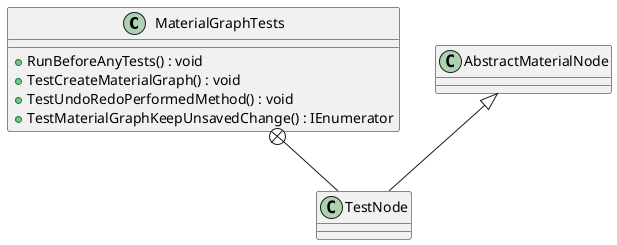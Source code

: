 @startuml
class MaterialGraphTests {
    + RunBeforeAnyTests() : void
    + TestCreateMaterialGraph() : void
    + TestUndoRedoPerformedMethod() : void
    + TestMaterialGraphKeepUnsavedChange() : IEnumerator
}
class TestNode {
}
MaterialGraphTests +-- TestNode
AbstractMaterialNode <|-- TestNode
@enduml
